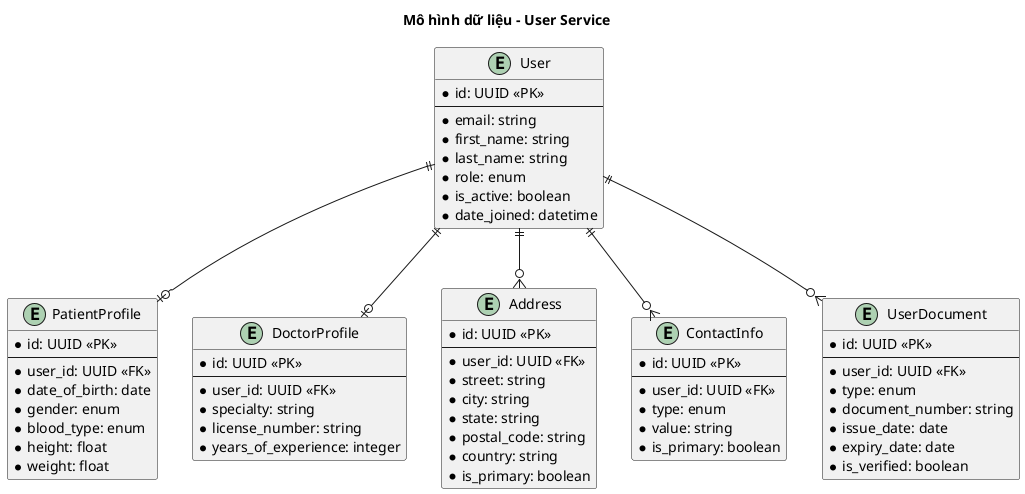 @startuml
title Mô hình dữ liệu - User Service

entity "User" as user {
  *id: UUID <<PK>>
  --
  *email: string
  *first_name: string
  *last_name: string
  *role: enum
  *is_active: boolean
  *date_joined: datetime
}

entity "PatientProfile" as patient {
  *id: UUID <<PK>>
  --
  *user_id: UUID <<FK>>
  *date_of_birth: date
  *gender: enum
  *blood_type: enum
  *height: float
  *weight: float
}

entity "DoctorProfile" as doctor {
  *id: UUID <<PK>>
  --
  *user_id: UUID <<FK>>
  *specialty: string
  *license_number: string
  *years_of_experience: integer
}

entity "Address" as address {
  *id: UUID <<PK>>
  --
  *user_id: UUID <<FK>>
  *street: string
  *city: string
  *state: string
  *postal_code: string
  *country: string
  *is_primary: boolean
}

entity "ContactInfo" as contact {
  *id: UUID <<PK>>
  --
  *user_id: UUID <<FK>>
  *type: enum
  *value: string
  *is_primary: boolean
}

entity "UserDocument" as document {
  *id: UUID <<PK>>
  --
  *user_id: UUID <<FK>>
  *type: enum
  *document_number: string
  *issue_date: date
  *expiry_date: date
  *is_verified: boolean
}

user ||--o{ address
user ||--o{ contact
user ||--o{ document
user ||--o| patient
user ||--o| doctor

@enduml
